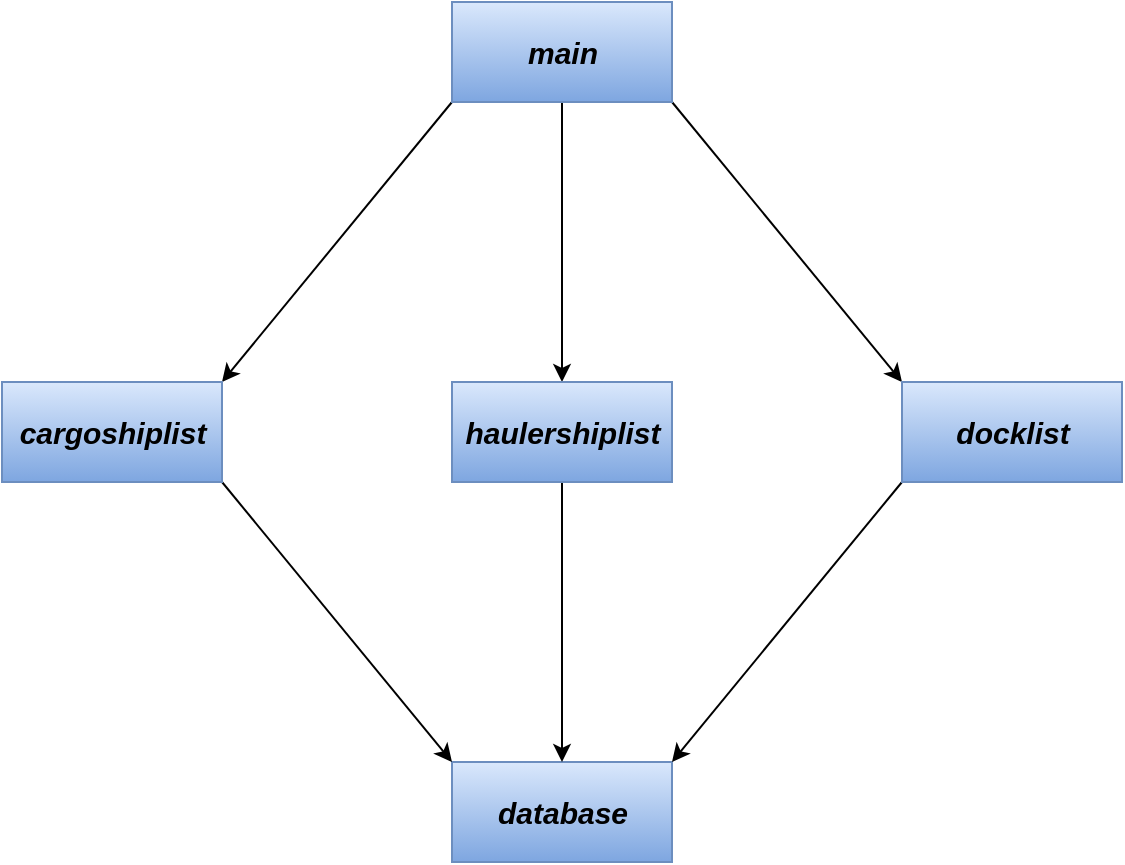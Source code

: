 <mxfile>
    <diagram id="vEhE4DZVvULn27FI-bOy" name="Page-1">
        <mxGraphModel dx="1722" dy="1073" grid="1" gridSize="10" guides="1" tooltips="1" connect="1" arrows="1" fold="1" page="1" pageScale="1" pageWidth="1700" pageHeight="1100" math="0" shadow="0">
            <root>
                <mxCell id="0"/>
                <mxCell id="1" parent="0"/>
                <mxCell id="7" style="edgeStyle=none;html=1;exitX=0;exitY=1;exitDx=0;exitDy=0;entryX=1;entryY=0;entryDx=0;entryDy=0;fontStyle=3;fontSize=15;fillColor=#dae8fc;strokeColor=#000000;gradientColor=#7ea6e0;" edge="1" parent="1" source="2" target="6">
                    <mxGeometry relative="1" as="geometry"/>
                </mxCell>
                <mxCell id="8" style="edgeStyle=none;html=1;exitX=0.5;exitY=1;exitDx=0;exitDy=0;entryX=0.5;entryY=0;entryDx=0;entryDy=0;fontStyle=3;fontSize=15;fillColor=#dae8fc;strokeColor=#000000;gradientColor=#7ea6e0;" edge="1" parent="1" source="2" target="4">
                    <mxGeometry relative="1" as="geometry">
                        <Array as="points">
                            <mxPoint x="850" y="250"/>
                        </Array>
                    </mxGeometry>
                </mxCell>
                <mxCell id="9" style="edgeStyle=none;html=1;exitX=1;exitY=1;exitDx=0;exitDy=0;entryX=0;entryY=0;entryDx=0;entryDy=0;fontStyle=3;fontSize=15;fillColor=#dae8fc;strokeColor=#000000;gradientColor=#7ea6e0;" edge="1" parent="1" source="2" target="5">
                    <mxGeometry relative="1" as="geometry"/>
                </mxCell>
                <mxCell id="2" value="main" style="html=1;fontStyle=3;fontSize=15;fillColor=#dae8fc;strokeColor=#6c8ebf;gradientColor=#7ea6e0;" vertex="1" parent="1">
                    <mxGeometry x="795" y="140" width="110" height="50" as="geometry"/>
                </mxCell>
                <mxCell id="3" value="database" style="html=1;fontStyle=3;fontSize=15;fillColor=#dae8fc;strokeColor=#6c8ebf;gradientColor=#7ea6e0;" vertex="1" parent="1">
                    <mxGeometry x="795" y="520" width="110" height="50" as="geometry"/>
                </mxCell>
                <mxCell id="10" style="edgeStyle=none;html=1;exitX=0.5;exitY=1;exitDx=0;exitDy=0;entryX=0.5;entryY=0;entryDx=0;entryDy=0;fontStyle=3;fontSize=15;fillColor=#dae8fc;strokeColor=#000000;gradientColor=#7ea6e0;" edge="1" parent="1" source="4" target="3">
                    <mxGeometry relative="1" as="geometry"/>
                </mxCell>
                <mxCell id="4" value="haulershiplist" style="html=1;fontStyle=3;fontSize=15;fillColor=#dae8fc;strokeColor=#6c8ebf;gradientColor=#7ea6e0;" vertex="1" parent="1">
                    <mxGeometry x="795" y="330" width="110" height="50" as="geometry"/>
                </mxCell>
                <mxCell id="12" style="edgeStyle=none;html=1;exitX=0;exitY=1;exitDx=0;exitDy=0;entryX=1;entryY=0;entryDx=0;entryDy=0;fontStyle=3;fontSize=15;fillColor=#dae8fc;strokeColor=#000000;gradientColor=#7ea6e0;" edge="1" parent="1" source="5" target="3">
                    <mxGeometry relative="1" as="geometry"/>
                </mxCell>
                <mxCell id="5" value="docklist" style="html=1;fontStyle=3;fontSize=15;fillColor=#dae8fc;strokeColor=#6c8ebf;gradientColor=#7ea6e0;" vertex="1" parent="1">
                    <mxGeometry x="1020" y="330" width="110" height="50" as="geometry"/>
                </mxCell>
                <mxCell id="11" style="edgeStyle=none;html=1;exitX=1;exitY=1;exitDx=0;exitDy=0;entryX=0;entryY=0;entryDx=0;entryDy=0;fontStyle=3;fontSize=15;fillColor=#dae8fc;strokeColor=#000000;gradientColor=#7ea6e0;" edge="1" parent="1" source="6" target="3">
                    <mxGeometry relative="1" as="geometry"/>
                </mxCell>
                <mxCell id="6" value="cargoshiplist" style="html=1;fontStyle=3;fontSize=15;fillColor=#dae8fc;strokeColor=#6c8ebf;gradientColor=#7ea6e0;" vertex="1" parent="1">
                    <mxGeometry x="570" y="330" width="110" height="50" as="geometry"/>
                </mxCell>
            </root>
        </mxGraphModel>
    </diagram>
</mxfile>
